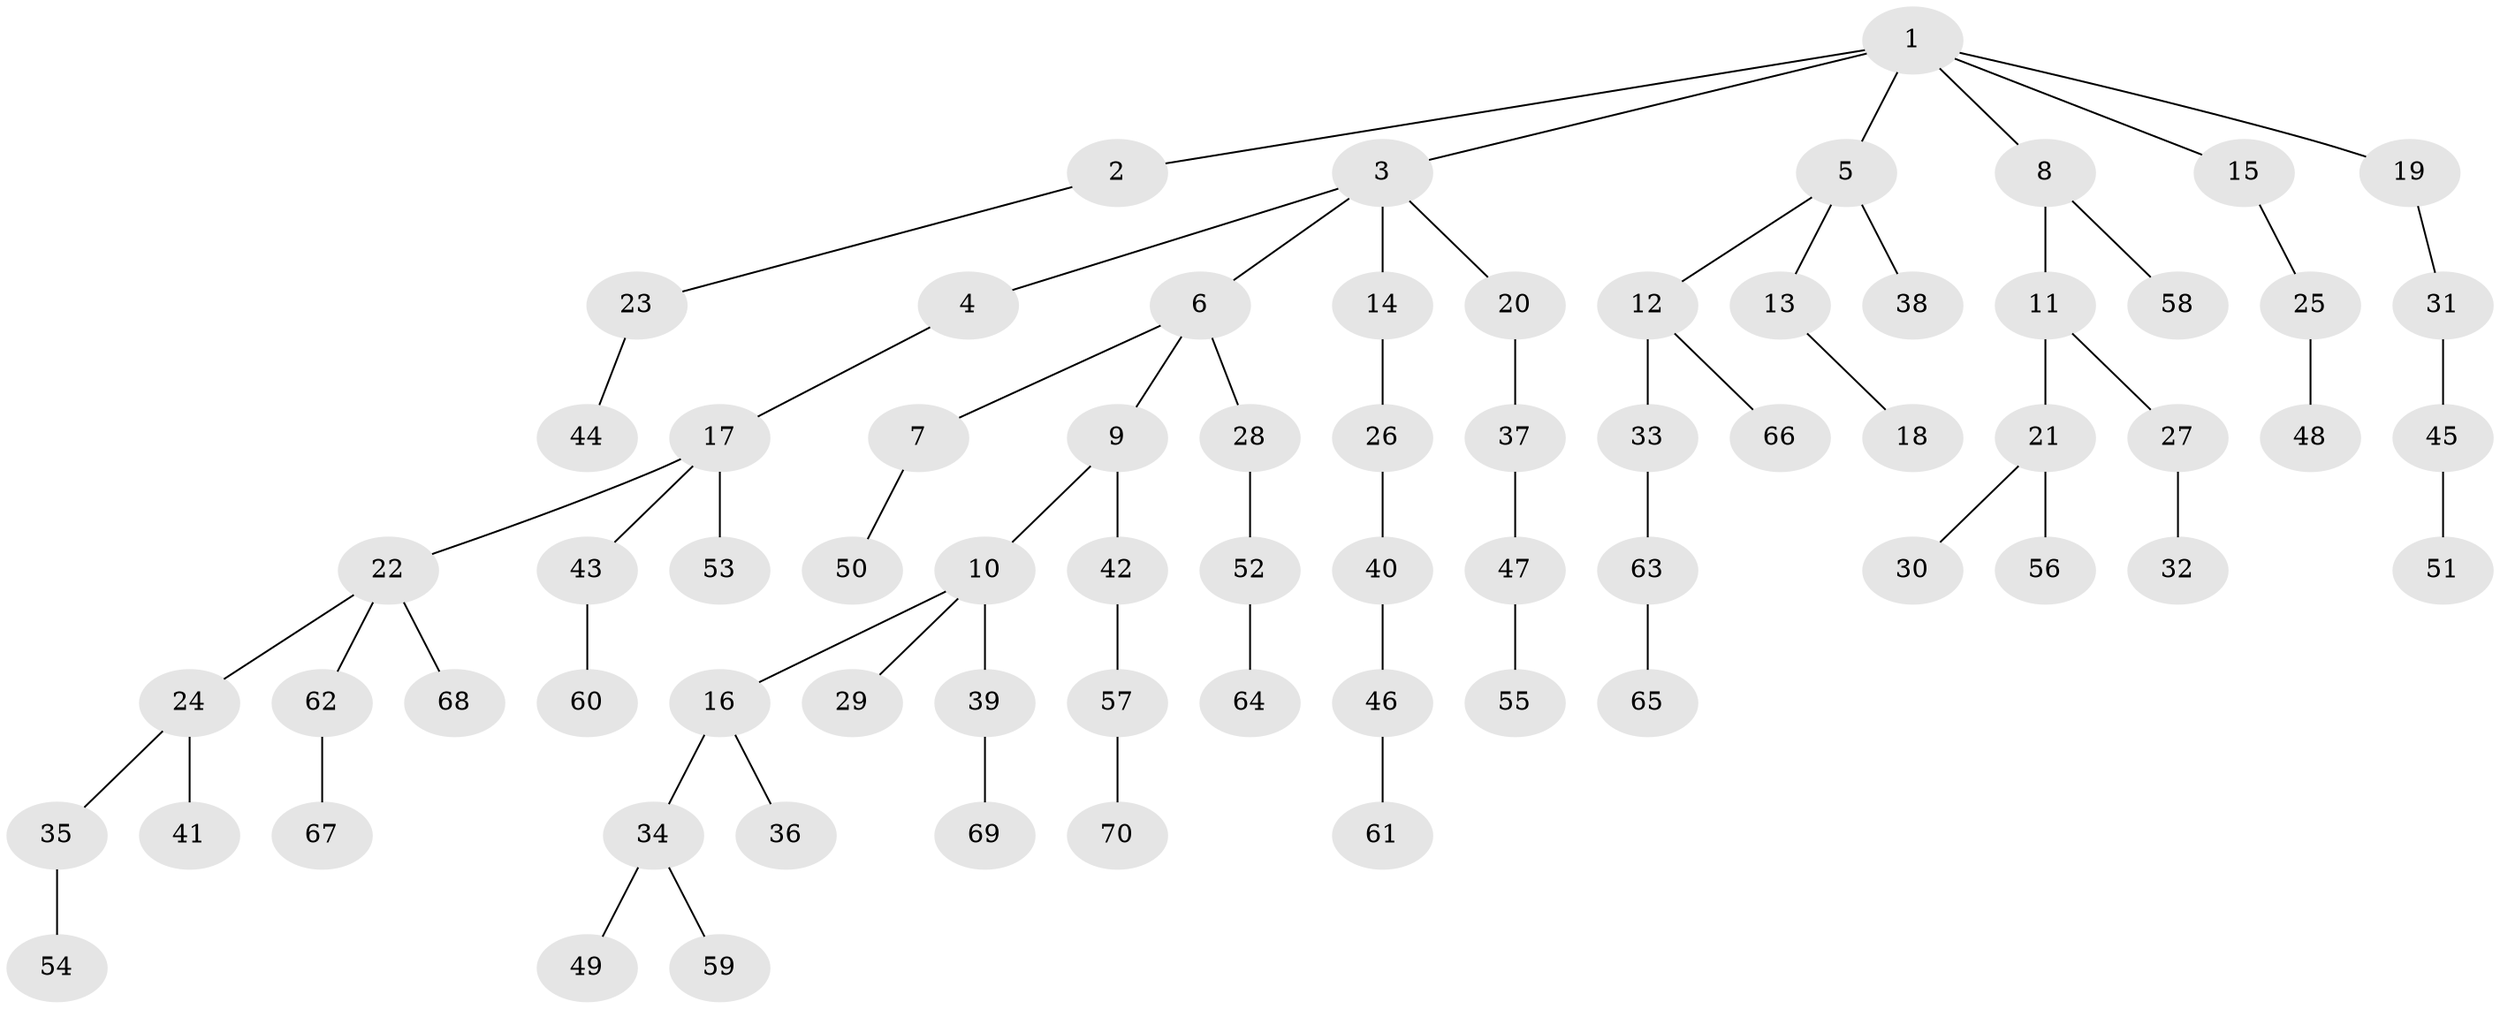 // coarse degree distribution, {9: 0.023255813953488372, 2: 0.2558139534883721, 3: 0.11627906976744186, 4: 0.023255813953488372, 1: 0.5348837209302325, 5: 0.023255813953488372, 6: 0.023255813953488372}
// Generated by graph-tools (version 1.1) at 2025/24/03/03/25 07:24:07]
// undirected, 70 vertices, 69 edges
graph export_dot {
graph [start="1"]
  node [color=gray90,style=filled];
  1;
  2;
  3;
  4;
  5;
  6;
  7;
  8;
  9;
  10;
  11;
  12;
  13;
  14;
  15;
  16;
  17;
  18;
  19;
  20;
  21;
  22;
  23;
  24;
  25;
  26;
  27;
  28;
  29;
  30;
  31;
  32;
  33;
  34;
  35;
  36;
  37;
  38;
  39;
  40;
  41;
  42;
  43;
  44;
  45;
  46;
  47;
  48;
  49;
  50;
  51;
  52;
  53;
  54;
  55;
  56;
  57;
  58;
  59;
  60;
  61;
  62;
  63;
  64;
  65;
  66;
  67;
  68;
  69;
  70;
  1 -- 2;
  1 -- 3;
  1 -- 5;
  1 -- 8;
  1 -- 15;
  1 -- 19;
  2 -- 23;
  3 -- 4;
  3 -- 6;
  3 -- 14;
  3 -- 20;
  4 -- 17;
  5 -- 12;
  5 -- 13;
  5 -- 38;
  6 -- 7;
  6 -- 9;
  6 -- 28;
  7 -- 50;
  8 -- 11;
  8 -- 58;
  9 -- 10;
  9 -- 42;
  10 -- 16;
  10 -- 29;
  10 -- 39;
  11 -- 21;
  11 -- 27;
  12 -- 33;
  12 -- 66;
  13 -- 18;
  14 -- 26;
  15 -- 25;
  16 -- 34;
  16 -- 36;
  17 -- 22;
  17 -- 43;
  17 -- 53;
  19 -- 31;
  20 -- 37;
  21 -- 30;
  21 -- 56;
  22 -- 24;
  22 -- 62;
  22 -- 68;
  23 -- 44;
  24 -- 35;
  24 -- 41;
  25 -- 48;
  26 -- 40;
  27 -- 32;
  28 -- 52;
  31 -- 45;
  33 -- 63;
  34 -- 49;
  34 -- 59;
  35 -- 54;
  37 -- 47;
  39 -- 69;
  40 -- 46;
  42 -- 57;
  43 -- 60;
  45 -- 51;
  46 -- 61;
  47 -- 55;
  52 -- 64;
  57 -- 70;
  62 -- 67;
  63 -- 65;
}
